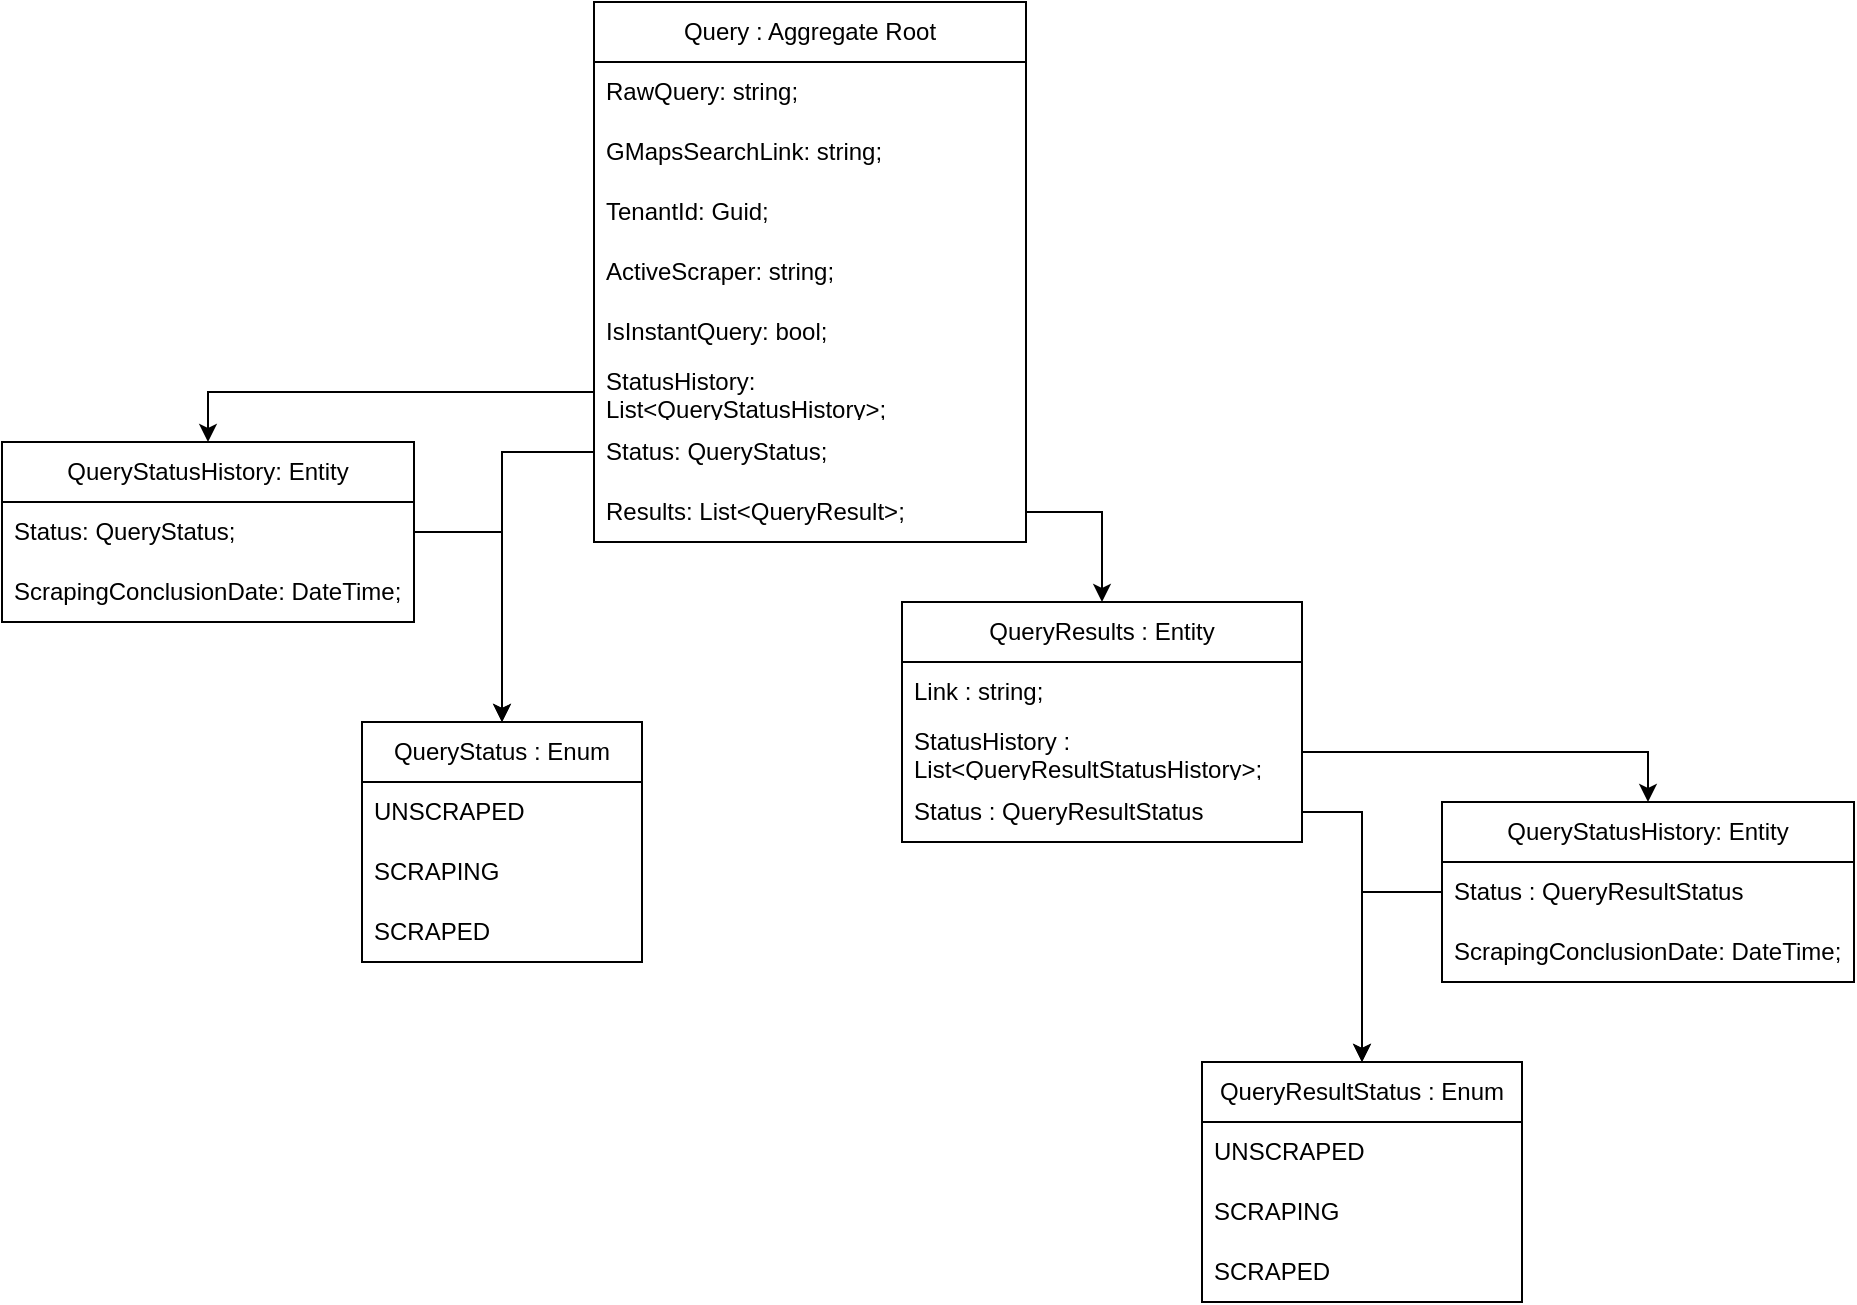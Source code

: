 <mxfile version="24.5.3" type="device">
  <diagram name="Página-1" id="gCHoeg_r5LdGZQ_805ZE">
    <mxGraphModel dx="1016" dy="1181" grid="0" gridSize="10" guides="1" tooltips="1" connect="1" arrows="1" fold="1" page="0" pageScale="1" pageWidth="827" pageHeight="1169" math="0" shadow="0">
      <root>
        <mxCell id="0" />
        <mxCell id="1" parent="0" />
        <mxCell id="Da1plqXmau-H0FshaHEZ-2" value="Query : Aggregate Root" style="swimlane;fontStyle=0;childLayout=stackLayout;horizontal=1;startSize=30;horizontalStack=0;resizeParent=1;resizeParentMax=0;resizeLast=0;collapsible=1;marginBottom=0;whiteSpace=wrap;html=1;" vertex="1" parent="1">
          <mxGeometry x="306" y="40" width="216" height="270" as="geometry" />
        </mxCell>
        <mxCell id="Da1plqXmau-H0FshaHEZ-3" value="RawQuery: string;" style="text;strokeColor=none;fillColor=none;align=left;verticalAlign=middle;spacingLeft=4;spacingRight=4;overflow=hidden;points=[[0,0.5],[1,0.5]];portConstraint=eastwest;rotatable=0;whiteSpace=wrap;html=1;" vertex="1" parent="Da1plqXmau-H0FshaHEZ-2">
          <mxGeometry y="30" width="216" height="30" as="geometry" />
        </mxCell>
        <mxCell id="Da1plqXmau-H0FshaHEZ-4" value="GMapsSearchLink: string;" style="text;strokeColor=none;fillColor=none;align=left;verticalAlign=middle;spacingLeft=4;spacingRight=4;overflow=hidden;points=[[0,0.5],[1,0.5]];portConstraint=eastwest;rotatable=0;whiteSpace=wrap;html=1;" vertex="1" parent="Da1plqXmau-H0FshaHEZ-2">
          <mxGeometry y="60" width="216" height="30" as="geometry" />
        </mxCell>
        <mxCell id="Da1plqXmau-H0FshaHEZ-5" value="TenantId: Guid;" style="text;strokeColor=none;fillColor=none;align=left;verticalAlign=middle;spacingLeft=4;spacingRight=4;overflow=hidden;points=[[0,0.5],[1,0.5]];portConstraint=eastwest;rotatable=0;whiteSpace=wrap;html=1;" vertex="1" parent="Da1plqXmau-H0FshaHEZ-2">
          <mxGeometry y="90" width="216" height="30" as="geometry" />
        </mxCell>
        <mxCell id="Da1plqXmau-H0FshaHEZ-7" value="ActiveScraper: string;" style="text;strokeColor=none;fillColor=none;align=left;verticalAlign=middle;spacingLeft=4;spacingRight=4;overflow=hidden;points=[[0,0.5],[1,0.5]];portConstraint=eastwest;rotatable=0;whiteSpace=wrap;html=1;" vertex="1" parent="Da1plqXmau-H0FshaHEZ-2">
          <mxGeometry y="120" width="216" height="30" as="geometry" />
        </mxCell>
        <mxCell id="Da1plqXmau-H0FshaHEZ-9" value="IsInstantQuery: bool;" style="text;strokeColor=none;fillColor=none;align=left;verticalAlign=middle;spacingLeft=4;spacingRight=4;overflow=hidden;points=[[0,0.5],[1,0.5]];portConstraint=eastwest;rotatable=0;whiteSpace=wrap;html=1;" vertex="1" parent="Da1plqXmau-H0FshaHEZ-2">
          <mxGeometry y="150" width="216" height="30" as="geometry" />
        </mxCell>
        <mxCell id="Da1plqXmau-H0FshaHEZ-11" value="StatusHistory: List&amp;lt;QueryStatusHistory&amp;gt;;" style="text;strokeColor=none;fillColor=none;align=left;verticalAlign=middle;spacingLeft=4;spacingRight=4;overflow=hidden;points=[[0,0.5],[1,0.5]];portConstraint=eastwest;rotatable=0;whiteSpace=wrap;html=1;" vertex="1" parent="Da1plqXmau-H0FshaHEZ-2">
          <mxGeometry y="180" width="216" height="30" as="geometry" />
        </mxCell>
        <mxCell id="Da1plqXmau-H0FshaHEZ-8" value="Status: QueryStatus;" style="text;strokeColor=none;fillColor=none;align=left;verticalAlign=middle;spacingLeft=4;spacingRight=4;overflow=hidden;points=[[0,0.5],[1,0.5]];portConstraint=eastwest;rotatable=0;whiteSpace=wrap;html=1;" vertex="1" parent="Da1plqXmau-H0FshaHEZ-2">
          <mxGeometry y="210" width="216" height="30" as="geometry" />
        </mxCell>
        <mxCell id="Da1plqXmau-H0FshaHEZ-10" value="Results: List&amp;lt;QueryResult&amp;gt;;" style="text;strokeColor=none;fillColor=none;align=left;verticalAlign=middle;spacingLeft=4;spacingRight=4;overflow=hidden;points=[[0,0.5],[1,0.5]];portConstraint=eastwest;rotatable=0;whiteSpace=wrap;html=1;" vertex="1" parent="Da1plqXmau-H0FshaHEZ-2">
          <mxGeometry y="240" width="216" height="30" as="geometry" />
        </mxCell>
        <mxCell id="Da1plqXmau-H0FshaHEZ-12" value="QueryStatus : Enum" style="swimlane;fontStyle=0;childLayout=stackLayout;horizontal=1;startSize=30;horizontalStack=0;resizeParent=1;resizeParentMax=0;resizeLast=0;collapsible=1;marginBottom=0;whiteSpace=wrap;html=1;" vertex="1" parent="1">
          <mxGeometry x="190" y="400" width="140" height="120" as="geometry" />
        </mxCell>
        <mxCell id="Da1plqXmau-H0FshaHEZ-13" value="UNSCRAPED" style="text;strokeColor=none;fillColor=none;align=left;verticalAlign=middle;spacingLeft=4;spacingRight=4;overflow=hidden;points=[[0,0.5],[1,0.5]];portConstraint=eastwest;rotatable=0;whiteSpace=wrap;html=1;" vertex="1" parent="Da1plqXmau-H0FshaHEZ-12">
          <mxGeometry y="30" width="140" height="30" as="geometry" />
        </mxCell>
        <mxCell id="Da1plqXmau-H0FshaHEZ-14" value="SCRAPING&amp;nbsp;" style="text;strokeColor=none;fillColor=none;align=left;verticalAlign=middle;spacingLeft=4;spacingRight=4;overflow=hidden;points=[[0,0.5],[1,0.5]];portConstraint=eastwest;rotatable=0;whiteSpace=wrap;html=1;" vertex="1" parent="Da1plqXmau-H0FshaHEZ-12">
          <mxGeometry y="60" width="140" height="30" as="geometry" />
        </mxCell>
        <mxCell id="Da1plqXmau-H0FshaHEZ-15" value="SCRAPED&amp;nbsp;" style="text;strokeColor=none;fillColor=none;align=left;verticalAlign=middle;spacingLeft=4;spacingRight=4;overflow=hidden;points=[[0,0.5],[1,0.5]];portConstraint=eastwest;rotatable=0;whiteSpace=wrap;html=1;" vertex="1" parent="Da1plqXmau-H0FshaHEZ-12">
          <mxGeometry y="90" width="140" height="30" as="geometry" />
        </mxCell>
        <mxCell id="Da1plqXmau-H0FshaHEZ-16" style="edgeStyle=orthogonalEdgeStyle;rounded=0;orthogonalLoop=1;jettySize=auto;html=1;entryX=0.5;entryY=0;entryDx=0;entryDy=0;" edge="1" parent="1" source="Da1plqXmau-H0FshaHEZ-8" target="Da1plqXmau-H0FshaHEZ-12">
          <mxGeometry relative="1" as="geometry" />
        </mxCell>
        <mxCell id="Da1plqXmau-H0FshaHEZ-17" value="QueryStatusHistory: Entity" style="swimlane;fontStyle=0;childLayout=stackLayout;horizontal=1;startSize=30;horizontalStack=0;resizeParent=1;resizeParentMax=0;resizeLast=0;collapsible=1;marginBottom=0;whiteSpace=wrap;html=1;" vertex="1" parent="1">
          <mxGeometry x="10" y="260" width="206" height="90" as="geometry" />
        </mxCell>
        <mxCell id="Da1plqXmau-H0FshaHEZ-18" value="Status: QueryStatus;" style="text;strokeColor=none;fillColor=none;align=left;verticalAlign=middle;spacingLeft=4;spacingRight=4;overflow=hidden;points=[[0,0.5],[1,0.5]];portConstraint=eastwest;rotatable=0;whiteSpace=wrap;html=1;" vertex="1" parent="Da1plqXmau-H0FshaHEZ-17">
          <mxGeometry y="30" width="206" height="30" as="geometry" />
        </mxCell>
        <mxCell id="Da1plqXmau-H0FshaHEZ-19" value="ScrapingConclusionDate: DateTime;" style="text;strokeColor=none;fillColor=none;align=left;verticalAlign=middle;spacingLeft=4;spacingRight=4;overflow=hidden;points=[[0,0.5],[1,0.5]];portConstraint=eastwest;rotatable=0;whiteSpace=wrap;html=1;" vertex="1" parent="Da1plqXmau-H0FshaHEZ-17">
          <mxGeometry y="60" width="206" height="30" as="geometry" />
        </mxCell>
        <mxCell id="Da1plqXmau-H0FshaHEZ-21" style="edgeStyle=orthogonalEdgeStyle;rounded=0;orthogonalLoop=1;jettySize=auto;html=1;" edge="1" parent="1" source="Da1plqXmau-H0FshaHEZ-11" target="Da1plqXmau-H0FshaHEZ-17">
          <mxGeometry relative="1" as="geometry" />
        </mxCell>
        <mxCell id="Da1plqXmau-H0FshaHEZ-22" style="edgeStyle=orthogonalEdgeStyle;rounded=0;orthogonalLoop=1;jettySize=auto;html=1;entryX=0.5;entryY=0;entryDx=0;entryDy=0;" edge="1" parent="1" source="Da1plqXmau-H0FshaHEZ-18" target="Da1plqXmau-H0FshaHEZ-12">
          <mxGeometry relative="1" as="geometry" />
        </mxCell>
        <mxCell id="Da1plqXmau-H0FshaHEZ-23" value="QueryResults : Entity" style="swimlane;fontStyle=0;childLayout=stackLayout;horizontal=1;startSize=30;horizontalStack=0;resizeParent=1;resizeParentMax=0;resizeLast=0;collapsible=1;marginBottom=0;whiteSpace=wrap;html=1;" vertex="1" parent="1">
          <mxGeometry x="460" y="340" width="200" height="120" as="geometry" />
        </mxCell>
        <mxCell id="Da1plqXmau-H0FshaHEZ-24" value="Link : string;" style="text;strokeColor=none;fillColor=none;align=left;verticalAlign=middle;spacingLeft=4;spacingRight=4;overflow=hidden;points=[[0,0.5],[1,0.5]];portConstraint=eastwest;rotatable=0;whiteSpace=wrap;html=1;" vertex="1" parent="Da1plqXmau-H0FshaHEZ-23">
          <mxGeometry y="30" width="200" height="30" as="geometry" />
        </mxCell>
        <mxCell id="Da1plqXmau-H0FshaHEZ-26" value="StatusHistory : List&amp;lt;QueryResultStatusHistory&amp;gt;;" style="text;strokeColor=none;fillColor=none;align=left;verticalAlign=middle;spacingLeft=4;spacingRight=4;overflow=hidden;points=[[0,0.5],[1,0.5]];portConstraint=eastwest;rotatable=0;whiteSpace=wrap;html=1;" vertex="1" parent="Da1plqXmau-H0FshaHEZ-23">
          <mxGeometry y="60" width="200" height="30" as="geometry" />
        </mxCell>
        <mxCell id="Da1plqXmau-H0FshaHEZ-25" value="Status : QueryResultStatus" style="text;strokeColor=none;fillColor=none;align=left;verticalAlign=middle;spacingLeft=4;spacingRight=4;overflow=hidden;points=[[0,0.5],[1,0.5]];portConstraint=eastwest;rotatable=0;whiteSpace=wrap;html=1;" vertex="1" parent="Da1plqXmau-H0FshaHEZ-23">
          <mxGeometry y="90" width="200" height="30" as="geometry" />
        </mxCell>
        <mxCell id="Da1plqXmau-H0FshaHEZ-27" style="edgeStyle=orthogonalEdgeStyle;rounded=0;orthogonalLoop=1;jettySize=auto;html=1;entryX=0.5;entryY=0;entryDx=0;entryDy=0;" edge="1" parent="1" source="Da1plqXmau-H0FshaHEZ-10" target="Da1plqXmau-H0FshaHEZ-23">
          <mxGeometry relative="1" as="geometry" />
        </mxCell>
        <mxCell id="Da1plqXmau-H0FshaHEZ-28" value="QueryResultStatus : Enum" style="swimlane;fontStyle=0;childLayout=stackLayout;horizontal=1;startSize=30;horizontalStack=0;resizeParent=1;resizeParentMax=0;resizeLast=0;collapsible=1;marginBottom=0;whiteSpace=wrap;html=1;" vertex="1" parent="1">
          <mxGeometry x="610" y="570" width="160" height="120" as="geometry" />
        </mxCell>
        <mxCell id="Da1plqXmau-H0FshaHEZ-29" value="UNSCRAPED" style="text;strokeColor=none;fillColor=none;align=left;verticalAlign=middle;spacingLeft=4;spacingRight=4;overflow=hidden;points=[[0,0.5],[1,0.5]];portConstraint=eastwest;rotatable=0;whiteSpace=wrap;html=1;" vertex="1" parent="Da1plqXmau-H0FshaHEZ-28">
          <mxGeometry y="30" width="160" height="30" as="geometry" />
        </mxCell>
        <mxCell id="Da1plqXmau-H0FshaHEZ-30" value="SCRAPING&amp;nbsp;" style="text;strokeColor=none;fillColor=none;align=left;verticalAlign=middle;spacingLeft=4;spacingRight=4;overflow=hidden;points=[[0,0.5],[1,0.5]];portConstraint=eastwest;rotatable=0;whiteSpace=wrap;html=1;" vertex="1" parent="Da1plqXmau-H0FshaHEZ-28">
          <mxGeometry y="60" width="160" height="30" as="geometry" />
        </mxCell>
        <mxCell id="Da1plqXmau-H0FshaHEZ-31" value="SCRAPED&amp;nbsp;" style="text;strokeColor=none;fillColor=none;align=left;verticalAlign=middle;spacingLeft=4;spacingRight=4;overflow=hidden;points=[[0,0.5],[1,0.5]];portConstraint=eastwest;rotatable=0;whiteSpace=wrap;html=1;" vertex="1" parent="Da1plqXmau-H0FshaHEZ-28">
          <mxGeometry y="90" width="160" height="30" as="geometry" />
        </mxCell>
        <mxCell id="Da1plqXmau-H0FshaHEZ-32" style="edgeStyle=orthogonalEdgeStyle;rounded=0;orthogonalLoop=1;jettySize=auto;html=1;entryX=0.5;entryY=0;entryDx=0;entryDy=0;" edge="1" parent="1" source="Da1plqXmau-H0FshaHEZ-25" target="Da1plqXmau-H0FshaHEZ-28">
          <mxGeometry relative="1" as="geometry" />
        </mxCell>
        <mxCell id="Da1plqXmau-H0FshaHEZ-47" value="QueryStatusHistory: Entity" style="swimlane;fontStyle=0;childLayout=stackLayout;horizontal=1;startSize=30;horizontalStack=0;resizeParent=1;resizeParentMax=0;resizeLast=0;collapsible=1;marginBottom=0;whiteSpace=wrap;html=1;" vertex="1" parent="1">
          <mxGeometry x="730" y="440" width="206" height="90" as="geometry" />
        </mxCell>
        <mxCell id="Da1plqXmau-H0FshaHEZ-48" value="Status : QueryResultStatus" style="text;strokeColor=none;fillColor=none;align=left;verticalAlign=middle;spacingLeft=4;spacingRight=4;overflow=hidden;points=[[0,0.5],[1,0.5]];portConstraint=eastwest;rotatable=0;whiteSpace=wrap;html=1;" vertex="1" parent="Da1plqXmau-H0FshaHEZ-47">
          <mxGeometry y="30" width="206" height="30" as="geometry" />
        </mxCell>
        <mxCell id="Da1plqXmau-H0FshaHEZ-49" value="ScrapingConclusionDate: DateTime;" style="text;strokeColor=none;fillColor=none;align=left;verticalAlign=middle;spacingLeft=4;spacingRight=4;overflow=hidden;points=[[0,0.5],[1,0.5]];portConstraint=eastwest;rotatable=0;whiteSpace=wrap;html=1;" vertex="1" parent="Da1plqXmau-H0FshaHEZ-47">
          <mxGeometry y="60" width="206" height="30" as="geometry" />
        </mxCell>
        <mxCell id="Da1plqXmau-H0FshaHEZ-50" style="edgeStyle=orthogonalEdgeStyle;rounded=0;orthogonalLoop=1;jettySize=auto;html=1;entryX=0.5;entryY=0;entryDx=0;entryDy=0;" edge="1" parent="1" source="Da1plqXmau-H0FshaHEZ-26" target="Da1plqXmau-H0FshaHEZ-47">
          <mxGeometry relative="1" as="geometry" />
        </mxCell>
        <mxCell id="Da1plqXmau-H0FshaHEZ-51" style="edgeStyle=orthogonalEdgeStyle;rounded=0;orthogonalLoop=1;jettySize=auto;html=1;entryX=0.5;entryY=0;entryDx=0;entryDy=0;" edge="1" parent="1" source="Da1plqXmau-H0FshaHEZ-48" target="Da1plqXmau-H0FshaHEZ-28">
          <mxGeometry relative="1" as="geometry" />
        </mxCell>
      </root>
    </mxGraphModel>
  </diagram>
</mxfile>
